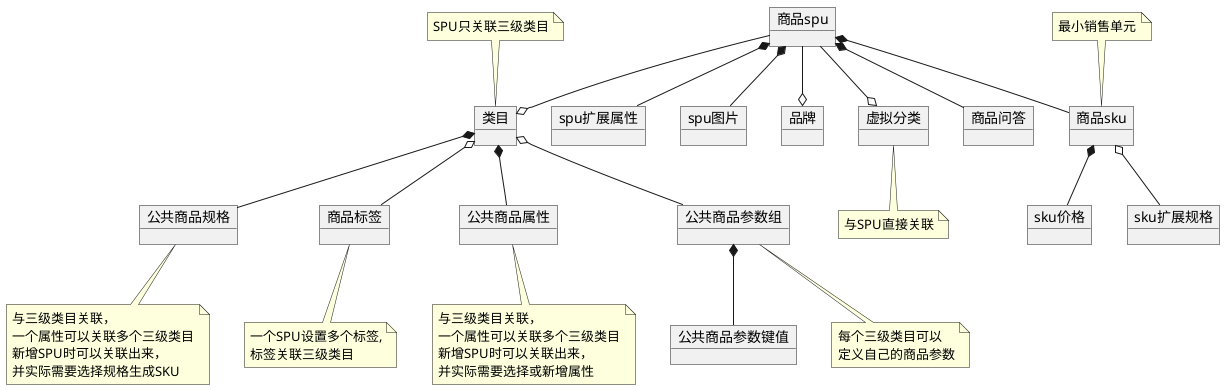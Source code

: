 @startuml

object 类目
note top:SPU只关联三级类目
object 品牌

object 商品标签
note bottom of 商品标签
一个SPU设置多个标签,
标签关联三级类目
end note

object 公共商品属性
note bottom of 公共商品属性
与三级类目关联，
一个属性可以关联多个三级类目
新增SPU时可以关联出来，
并实际需要选择或新增属性
end note


object 公共商品参数组
note bottom of 公共商品参数组
 每个三级类目可以
 定义自己的商品参数
end note

object 公共商品参数键值

object 公共商品规格
note bottom of 公共商品规格
与三级类目关联，
一个属性可以关联多个三级类目
新增SPU时可以关联出来，
并实际需要选择规格生成SKU
end note

object 商品spu
object 商品问答
object spu扩展属性
object spu图片

object 商品sku
note top:最小销售单元
object sku扩展规格

object sku价格

object 虚拟分类
note bottom of 虚拟分类
与SPU直接关联
end note

类目 *-- 公共商品属性
类目 *-- 公共商品规格
类目 o-- 公共商品参数组
类目 o-- 商品标签
公共商品参数组 *-- 公共商品参数键值
商品spu --o 类目
商品spu --o 品牌
商品spu --o 虚拟分类
商品spu *-- 商品问答
商品spu *-- spu图片
商品spu *-- spu扩展属性
商品spu *-- 商品sku

商品sku o-- sku扩展规格
商品sku *-- sku价格

@enduml